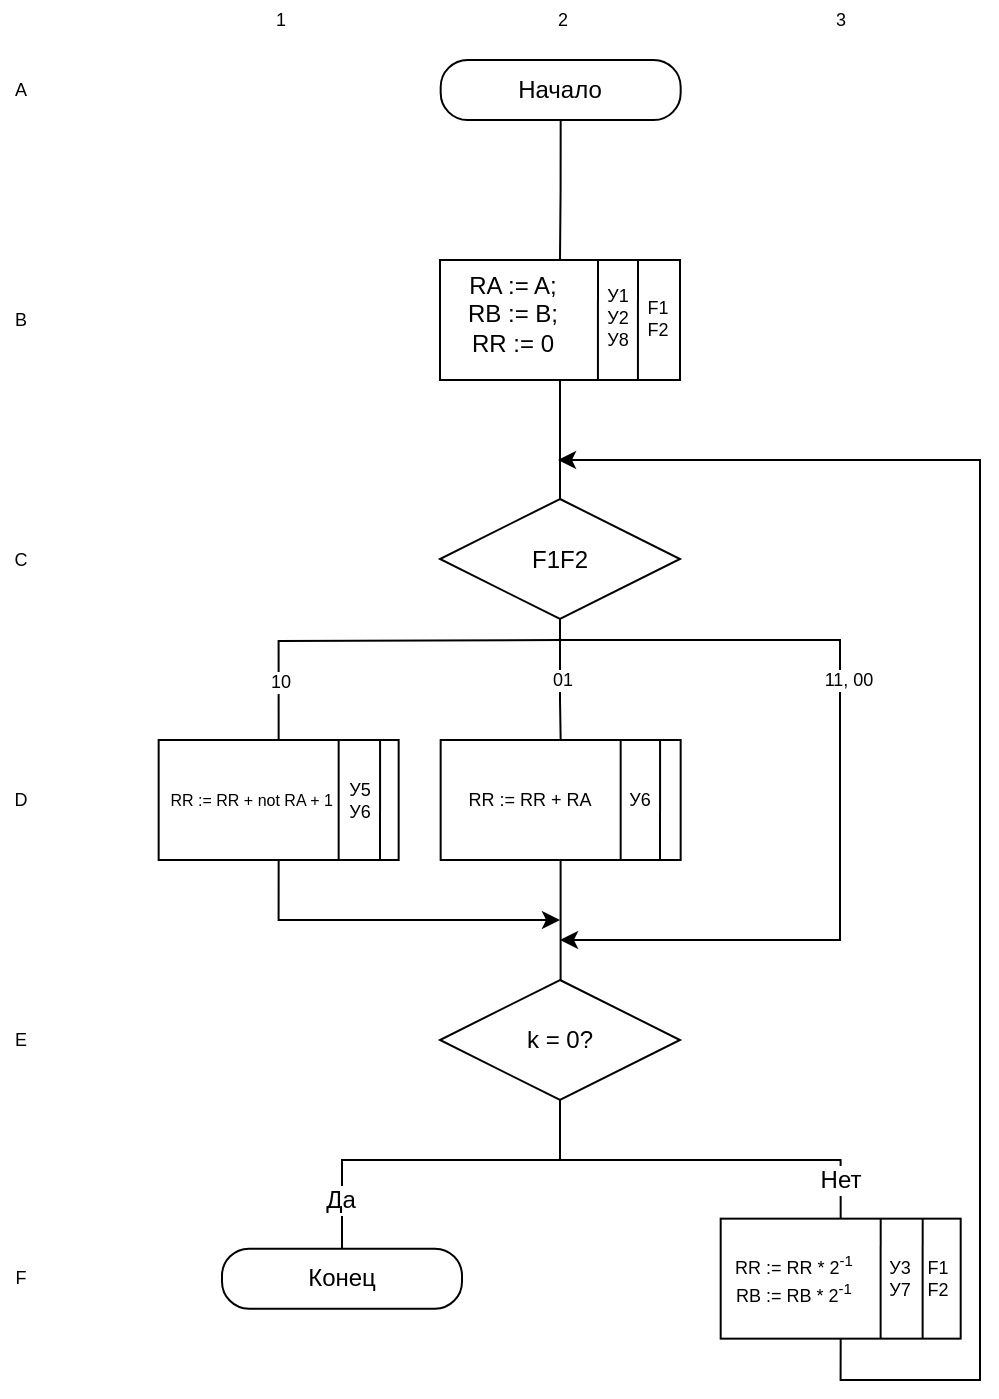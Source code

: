 <mxfile version="12.6.5" type="device"><diagram id="0Xj9pG9Dc0gPdoxJF_FF" name="Page-1"><mxGraphModel dx="390" dy="666" grid="1" gridSize="10" guides="1" tooltips="1" connect="1" arrows="1" fold="1" page="1" pageScale="1" pageWidth="827" pageHeight="1169" math="0" shadow="0"><root><mxCell id="0"/><mxCell id="1" parent="0"/><mxCell id="bupIdLqpLs4JdiVI-WUw-27" style="edgeStyle=orthogonalEdgeStyle;rounded=0;orthogonalLoop=1;jettySize=auto;html=1;exitX=0.5;exitY=1;exitDx=0;exitDy=0;fontSize=9;entryX=0.5;entryY=0;entryDx=0;entryDy=0;endArrow=none;endFill=0;" parent="1" source="bupIdLqpLs4JdiVI-WUw-26" target="bupIdLqpLs4JdiVI-WUw-9" edge="1"><mxGeometry relative="1" as="geometry"><mxPoint x="440" y="690" as="targetPoint"/><Array as="points"><mxPoint x="420" y="600"/><mxPoint x="311" y="600"/></Array></mxGeometry></mxCell><mxCell id="bupIdLqpLs4JdiVI-WUw-47" value="Да" style="text;html=1;align=center;verticalAlign=middle;resizable=0;points=[];;labelBackgroundColor=#ffffff;fontSize=12;" parent="bupIdLqpLs4JdiVI-WUw-27" vertex="1" connectable="0"><mxGeometry x="-0.408" y="-1" relative="1" as="geometry"><mxPoint x="-86" y="20.33" as="offset"/></mxGeometry></mxCell><mxCell id="bupIdLqpLs4JdiVI-WUw-28" style="edgeStyle=orthogonalEdgeStyle;rounded=0;orthogonalLoop=1;jettySize=auto;html=1;exitX=0.5;exitY=1;exitDx=0;exitDy=0;entryX=0.5;entryY=0;entryDx=0;entryDy=0;fontSize=9;endArrow=none;endFill=0;" parent="1" source="bupIdLqpLs4JdiVI-WUw-26" target="bupIdLqpLs4JdiVI-WUw-8" edge="1"><mxGeometry relative="1" as="geometry"><Array as="points"><mxPoint x="420" y="600"/><mxPoint x="560" y="600"/></Array><mxPoint x="349.33" y="610" as="targetPoint"/></mxGeometry></mxCell><mxCell id="UynlLevnCxsEaV0oTiwu-3" value="Нет" style="text;html=1;align=center;verticalAlign=middle;resizable=0;points=[];labelBackgroundColor=#ffffff;" vertex="1" connectable="0" parent="bupIdLqpLs4JdiVI-WUw-28"><mxGeometry x="-0.363" y="-3" relative="1" as="geometry"><mxPoint x="106.34" y="7" as="offset"/></mxGeometry></mxCell><mxCell id="bupIdLqpLs4JdiVI-WUw-26" value="k = 0?" style="rhombus;whiteSpace=wrap;html=1;" parent="1" vertex="1"><mxGeometry x="360" y="510" width="120" height="60" as="geometry"/></mxCell><mxCell id="bupIdLqpLs4JdiVI-WUw-39" style="edgeStyle=orthogonalEdgeStyle;rounded=0;orthogonalLoop=1;jettySize=auto;html=1;exitX=0.5;exitY=1;exitDx=0;exitDy=0;entryX=0.5;entryY=0;entryDx=0;entryDy=0;fontSize=9;endArrow=none;endFill=0;" parent="1" source="bupIdLqpLs4JdiVI-WUw-2" target="bupIdLqpLs4JdiVI-WUw-3" edge="1"><mxGeometry relative="1" as="geometry"><Array as="points"><mxPoint x="420" y="115"/><mxPoint x="420" y="115"/></Array></mxGeometry></mxCell><mxCell id="bupIdLqpLs4JdiVI-WUw-2" value="Начало" style="rounded=1;whiteSpace=wrap;html=1;imageHeight=24;arcSize=45;" parent="1" vertex="1"><mxGeometry x="360.34" y="50" width="120" height="30" as="geometry"/></mxCell><mxCell id="bupIdLqpLs4JdiVI-WUw-38" style="edgeStyle=orthogonalEdgeStyle;rounded=0;orthogonalLoop=1;jettySize=auto;html=1;exitX=0.5;exitY=1;exitDx=0;exitDy=0;fontSize=9;entryX=0.5;entryY=0;entryDx=0;entryDy=0;endArrow=none;endFill=0;" parent="1" source="bupIdLqpLs4JdiVI-WUw-3" target="bupIdLqpLs4JdiVI-WUw-4" edge="1"><mxGeometry relative="1" as="geometry"><mxPoint x="420" y="250" as="targetPoint"/></mxGeometry></mxCell><mxCell id="bupIdLqpLs4JdiVI-WUw-33" style="edgeStyle=orthogonalEdgeStyle;rounded=0;orthogonalLoop=1;jettySize=auto;html=1;entryX=0.5;entryY=0;entryDx=0;entryDy=0;fontSize=9;endArrow=none;endFill=0;" parent="1" target="bupIdLqpLs4JdiVI-WUw-5" edge="1"><mxGeometry relative="1" as="geometry"><mxPoint x="420" y="340" as="sourcePoint"/></mxGeometry></mxCell><mxCell id="bupIdLqpLs4JdiVI-WUw-43" value="10" style="text;html=1;align=center;verticalAlign=middle;resizable=0;points=[];;labelBackgroundColor=#ffffff;fontSize=9;" parent="bupIdLqpLs4JdiVI-WUw-33" vertex="1" connectable="0"><mxGeometry x="-0.253" relative="1" as="geometry"><mxPoint x="-68.91" y="20" as="offset"/></mxGeometry></mxCell><mxCell id="bupIdLqpLs4JdiVI-WUw-34" style="edgeStyle=orthogonalEdgeStyle;rounded=0;orthogonalLoop=1;jettySize=auto;html=1;exitX=0.5;exitY=1;exitDx=0;exitDy=0;entryX=0.5;entryY=0;entryDx=0;entryDy=0;fontSize=9;endArrow=none;endFill=0;" parent="1" source="bupIdLqpLs4JdiVI-WUw-4" target="bupIdLqpLs4JdiVI-WUw-6" edge="1"><mxGeometry relative="1" as="geometry"><Array as="points"><mxPoint x="420" y="370"/><mxPoint x="420" y="370"/></Array></mxGeometry></mxCell><mxCell id="bupIdLqpLs4JdiVI-WUw-44" value="01" style="text;html=1;align=center;verticalAlign=middle;resizable=0;points=[];;labelBackgroundColor=#ffffff;fontSize=9;" parent="bupIdLqpLs4JdiVI-WUw-34" vertex="1" connectable="0"><mxGeometry x="0.08" y="1" relative="1" as="geometry"><mxPoint x="-0.33" y="-2.44" as="offset"/></mxGeometry></mxCell><mxCell id="bupIdLqpLs4JdiVI-WUw-36" style="edgeStyle=orthogonalEdgeStyle;rounded=0;orthogonalLoop=1;jettySize=auto;html=1;fontSize=9;endArrow=classic;endFill=1;" parent="1" edge="1"><mxGeometry relative="1" as="geometry"><Array as="points"><mxPoint x="560" y="340"/><mxPoint x="560" y="490"/><mxPoint x="420" y="490"/></Array><mxPoint x="420" y="490" as="targetPoint"/><mxPoint x="420" y="340" as="sourcePoint"/></mxGeometry></mxCell><mxCell id="bupIdLqpLs4JdiVI-WUw-45" value="11, 00" style="text;html=1;align=center;verticalAlign=middle;resizable=0;points=[];;labelBackgroundColor=#ffffff;fontSize=9;" parent="bupIdLqpLs4JdiVI-WUw-36" vertex="1" connectable="0"><mxGeometry x="-0.404" y="-45" relative="1" as="geometry"><mxPoint x="15.34" y="-25" as="offset"/></mxGeometry></mxCell><mxCell id="bupIdLqpLs4JdiVI-WUw-4" value="" style="rhombus;whiteSpace=wrap;html=1;" parent="1" vertex="1"><mxGeometry x="360" y="269.5" width="120" height="60" as="geometry"/></mxCell><mxCell id="bupIdLqpLs4JdiVI-WUw-30" style="edgeStyle=orthogonalEdgeStyle;rounded=0;orthogonalLoop=1;jettySize=auto;html=1;fontSize=9;endArrow=classic;endFill=1;exitX=0.5;exitY=1;exitDx=0;exitDy=0;" parent="1" source="bupIdLqpLs4JdiVI-WUw-5" edge="1"><mxGeometry relative="1" as="geometry"><Array as="points"><mxPoint x="279" y="480"/></Array><mxPoint x="420" y="480" as="targetPoint"/><mxPoint x="279" y="470" as="sourcePoint"/></mxGeometry></mxCell><mxCell id="bupIdLqpLs4JdiVI-WUw-31" style="edgeStyle=orthogonalEdgeStyle;rounded=0;orthogonalLoop=1;jettySize=auto;html=1;fontSize=9;endArrow=none;endFill=0;" parent="1" source="bupIdLqpLs4JdiVI-WUw-6" target="bupIdLqpLs4JdiVI-WUw-26" edge="1"><mxGeometry relative="1" as="geometry"><mxPoint x="418.33" y="490" as="targetPoint"/><Array as="points"><mxPoint x="420" y="500"/><mxPoint x="420" y="500"/></Array></mxGeometry></mxCell><mxCell id="bupIdLqpLs4JdiVI-WUw-40" style="edgeStyle=orthogonalEdgeStyle;rounded=0;orthogonalLoop=1;jettySize=auto;html=1;fontSize=9;exitX=0.5;exitY=1;exitDx=0;exitDy=0;" parent="1" source="bupIdLqpLs4JdiVI-WUw-8" edge="1"><mxGeometry relative="1" as="geometry"><mxPoint x="419" y="250" as="targetPoint"/><Array as="points"><mxPoint x="560" y="710"/><mxPoint x="630" y="710"/><mxPoint x="630" y="250"/></Array><mxPoint x="419.143" y="566.5" as="sourcePoint"/></mxGeometry></mxCell><mxCell id="bupIdLqpLs4JdiVI-WUw-21" value="F1F2" style="text;html=1;strokeColor=none;fillColor=none;align=center;verticalAlign=middle;whiteSpace=wrap;rounded=0;" parent="1" vertex="1"><mxGeometry x="400" y="289.5" width="40" height="20" as="geometry"/></mxCell><mxCell id="yw8mlmXpFVjTmuV6UC6t-5" value="" style="group" parent="1" vertex="1" connectable="0"><mxGeometry x="360" y="150" width="120" height="60" as="geometry"/></mxCell><mxCell id="bupIdLqpLs4JdiVI-WUw-3" value="" style="rounded=0;whiteSpace=wrap;html=1;" parent="yw8mlmXpFVjTmuV6UC6t-5" vertex="1"><mxGeometry width="120" height="60" as="geometry"/></mxCell><mxCell id="bupIdLqpLs4JdiVI-WUw-18" value="" style="endArrow=none;html=1;exitX=0.583;exitY=1;exitDx=0;exitDy=0;exitPerimeter=0;" parent="yw8mlmXpFVjTmuV6UC6t-5" edge="1"><mxGeometry width="50" height="50" relative="1" as="geometry"><mxPoint x="78.96" y="60" as="sourcePoint"/><mxPoint x="79" as="targetPoint"/></mxGeometry></mxCell><mxCell id="bupIdLqpLs4JdiVI-WUw-19" value="" style="endArrow=none;html=1;exitX=0.583;exitY=1;exitDx=0;exitDy=0;exitPerimeter=0;" parent="yw8mlmXpFVjTmuV6UC6t-5" edge="1"><mxGeometry width="50" height="50" relative="1" as="geometry"><mxPoint x="98.96" y="60" as="sourcePoint"/><mxPoint x="99" as="targetPoint"/></mxGeometry></mxCell><mxCell id="bupIdLqpLs4JdiVI-WUw-20" value="RA := A;&lt;br&gt;RB := B;&lt;br&gt;RR := 0" style="text;html=1;strokeColor=none;fillColor=none;align=center;verticalAlign=middle;whiteSpace=wrap;rounded=0;" parent="yw8mlmXpFVjTmuV6UC6t-5" vertex="1"><mxGeometry y="3" width="73" height="48" as="geometry"/></mxCell><mxCell id="bupIdLqpLs4JdiVI-WUw-41" value="У1&lt;br&gt;У2&lt;br&gt;У8&lt;br&gt;" style="text;html=1;strokeColor=none;fillColor=none;align=center;verticalAlign=middle;whiteSpace=wrap;rounded=0;fontSize=9;" parent="yw8mlmXpFVjTmuV6UC6t-5" vertex="1"><mxGeometry x="84" y="19" width="10" height="20" as="geometry"/></mxCell><mxCell id="bupIdLqpLs4JdiVI-WUw-42" value="F1&lt;br&gt;F2" style="text;html=1;strokeColor=none;fillColor=none;align=center;verticalAlign=middle;whiteSpace=wrap;rounded=0;fontSize=9;" parent="yw8mlmXpFVjTmuV6UC6t-5" vertex="1"><mxGeometry x="104" y="19" width="10" height="20" as="geometry"/></mxCell><mxCell id="bupIdLqpLs4JdiVI-WUw-5" value="" style="rounded=0;whiteSpace=wrap;html=1;" parent="1" vertex="1"><mxGeometry x="219.33" y="390" width="120" height="60" as="geometry"/></mxCell><mxCell id="bupIdLqpLs4JdiVI-WUw-12" value="" style="endArrow=none;html=1;exitX=0.75;exitY=1;exitDx=0;exitDy=0;entryX=0.75;entryY=0;entryDx=0;entryDy=0;" parent="1" edge="1" target="bupIdLqpLs4JdiVI-WUw-5" source="bupIdLqpLs4JdiVI-WUw-5"><mxGeometry width="50" height="50" relative="1" as="geometry"><mxPoint x="291" y="450" as="sourcePoint"/><mxPoint x="291.04" y="390" as="targetPoint"/></mxGeometry></mxCell><mxCell id="bupIdLqpLs4JdiVI-WUw-13" value="" style="endArrow=none;html=1;exitX=0.583;exitY=1;exitDx=0;exitDy=0;exitPerimeter=0;" parent="1" edge="1"><mxGeometry width="50" height="50" relative="1" as="geometry"><mxPoint x="330.0" y="450" as="sourcePoint"/><mxPoint x="330.04" y="390" as="targetPoint"/></mxGeometry></mxCell><mxCell id="bupIdLqpLs4JdiVI-WUw-23" value="RR := RR + not RA + 1" style="text;strokeColor=none;fillColor=none;align=center;verticalAlign=middle;rounded=0;fontSize=8;fontStyle=0" parent="1" vertex="1"><mxGeometry x="230" y="397.5" width="71.67" height="45" as="geometry"/></mxCell><mxCell id="bupIdLqpLs4JdiVI-WUw-49" value="У5&lt;br&gt;У6" style="text;html=1;strokeColor=none;fillColor=none;align=center;verticalAlign=middle;whiteSpace=wrap;rounded=0;fontSize=9;" parent="1" vertex="1"><mxGeometry x="315" y="410" width="10" height="20" as="geometry"/></mxCell><mxCell id="yw8mlmXpFVjTmuV6UC6t-15" value="1" style="text;html=1;align=center;verticalAlign=middle;resizable=0;points=[];autosize=1;fontSize=9;" parent="1" vertex="1"><mxGeometry x="269.67" y="20" width="20" height="20" as="geometry"/></mxCell><mxCell id="yw8mlmXpFVjTmuV6UC6t-20" value="2" style="text;html=1;align=center;verticalAlign=middle;resizable=0;points=[];autosize=1;fontSize=9;" parent="1" vertex="1"><mxGeometry x="410.67" y="20" width="20" height="20" as="geometry"/></mxCell><mxCell id="yw8mlmXpFVjTmuV6UC6t-21" value="3" style="text;html=1;align=center;verticalAlign=middle;resizable=0;points=[];autosize=1;fontSize=9;" parent="1" vertex="1"><mxGeometry x="550.34" y="20" width="20" height="20" as="geometry"/></mxCell><mxCell id="yw8mlmXpFVjTmuV6UC6t-22" value="A" style="text;html=1;align=center;verticalAlign=middle;resizable=0;points=[];autosize=1;fontSize=9;" parent="1" vertex="1"><mxGeometry x="140" y="55" width="20" height="20" as="geometry"/></mxCell><mxCell id="yw8mlmXpFVjTmuV6UC6t-23" value="B" style="text;html=1;align=center;verticalAlign=middle;resizable=0;points=[];autosize=1;fontSize=9;" parent="1" vertex="1"><mxGeometry x="140" y="170" width="20" height="20" as="geometry"/></mxCell><mxCell id="yw8mlmXpFVjTmuV6UC6t-24" value="C" style="text;html=1;align=center;verticalAlign=middle;resizable=0;points=[];autosize=1;fontSize=9;" parent="1" vertex="1"><mxGeometry x="140" y="289.5" width="20" height="20" as="geometry"/></mxCell><mxCell id="yw8mlmXpFVjTmuV6UC6t-25" value="D" style="text;html=1;align=center;verticalAlign=middle;resizable=0;points=[];autosize=1;fontSize=9;" parent="1" vertex="1"><mxGeometry x="140" y="410" width="20" height="20" as="geometry"/></mxCell><mxCell id="yw8mlmXpFVjTmuV6UC6t-26" value="E" style="text;html=1;align=center;verticalAlign=middle;resizable=0;points=[];autosize=1;fontSize=9;" parent="1" vertex="1"><mxGeometry x="140" y="530" width="20" height="20" as="geometry"/></mxCell><mxCell id="yw8mlmXpFVjTmuV6UC6t-27" value="F" style="text;html=1;align=center;verticalAlign=middle;resizable=0;points=[];autosize=1;fontSize=9;" parent="1" vertex="1"><mxGeometry x="140" y="649.33" width="20" height="20" as="geometry"/></mxCell><mxCell id="bupIdLqpLs4JdiVI-WUw-9" value="Конец" style="rounded=1;whiteSpace=wrap;html=1;arcSize=45;" parent="1" vertex="1"><mxGeometry x="251.0" y="644.33" width="120" height="30" as="geometry"/></mxCell><mxCell id="UynlLevnCxsEaV0oTiwu-2" value="" style="group" vertex="1" connectable="0" parent="1"><mxGeometry x="500.34" y="629.33" width="120" height="60" as="geometry"/></mxCell><mxCell id="UynlLevnCxsEaV0oTiwu-1" value="" style="group" vertex="1" connectable="0" parent="UynlLevnCxsEaV0oTiwu-2"><mxGeometry width="120" height="60" as="geometry"/></mxCell><mxCell id="yw8mlmXpFVjTmuV6UC6t-12" value="" style="group" parent="UynlLevnCxsEaV0oTiwu-1" vertex="1" connectable="0"><mxGeometry width="120" height="60" as="geometry"/></mxCell><mxCell id="bupIdLqpLs4JdiVI-WUw-8" value="" style="rounded=0;whiteSpace=wrap;html=1;" parent="yw8mlmXpFVjTmuV6UC6t-12" vertex="1"><mxGeometry width="120" height="60" as="geometry"/></mxCell><mxCell id="bupIdLqpLs4JdiVI-WUw-16" value="" style="endArrow=none;html=1;exitX=0.583;exitY=1;exitDx=0;exitDy=0;exitPerimeter=0;" parent="yw8mlmXpFVjTmuV6UC6t-12" edge="1"><mxGeometry width="50" height="50" relative="1" as="geometry"><mxPoint x="79.96" y="60" as="sourcePoint"/><mxPoint x="80" as="targetPoint"/></mxGeometry></mxCell><mxCell id="bupIdLqpLs4JdiVI-WUw-17" value="" style="endArrow=none;html=1;exitX=0.583;exitY=1;exitDx=0;exitDy=0;exitPerimeter=0;" parent="yw8mlmXpFVjTmuV6UC6t-12" edge="1"><mxGeometry width="50" height="50" relative="1" as="geometry"><mxPoint x="100.96" y="60" as="sourcePoint"/><mxPoint x="101" as="targetPoint"/></mxGeometry></mxCell><mxCell id="bupIdLqpLs4JdiVI-WUw-50" value="У3&lt;br&gt;У7" style="text;html=1;strokeColor=none;fillColor=none;align=center;verticalAlign=middle;whiteSpace=wrap;rounded=0;fontSize=9;" parent="yw8mlmXpFVjTmuV6UC6t-12" vertex="1"><mxGeometry x="85" y="20" width="10" height="20" as="geometry"/></mxCell><mxCell id="bupIdLqpLs4JdiVI-WUw-51" value="F1&lt;br&gt;F2" style="text;html=1;strokeColor=none;fillColor=none;align=center;verticalAlign=middle;whiteSpace=wrap;rounded=0;fontSize=9;" parent="yw8mlmXpFVjTmuV6UC6t-12" vertex="1"><mxGeometry x="104" y="20" width="10" height="20" as="geometry"/></mxCell><mxCell id="bupIdLqpLs4JdiVI-WUw-37" value="RR := RR * 2&lt;sup&gt;-1&lt;br&gt;&lt;/sup&gt;RB := RB * 2&lt;sup&gt;-1&lt;br&gt;&lt;/sup&gt;" style="text;html=1;strokeColor=none;fillColor=none;align=center;verticalAlign=middle;whiteSpace=wrap;rounded=0;fontSize=9;" parent="yw8mlmXpFVjTmuV6UC6t-12" vertex="1"><mxGeometry y="7.5" width="74" height="45" as="geometry"/></mxCell><mxCell id="UynlLevnCxsEaV0oTiwu-4" value="" style="group" vertex="1" connectable="0" parent="1"><mxGeometry x="360.33" y="390" width="120" height="60" as="geometry"/></mxCell><mxCell id="yw8mlmXpFVjTmuV6UC6t-7" value="" style="group" parent="UynlLevnCxsEaV0oTiwu-4" vertex="1" connectable="0"><mxGeometry width="120" height="60" as="geometry"/></mxCell><mxCell id="bupIdLqpLs4JdiVI-WUw-6" value="" style="rounded=0;whiteSpace=wrap;html=1;" parent="yw8mlmXpFVjTmuV6UC6t-7" vertex="1"><mxGeometry width="120" height="60" as="geometry"/></mxCell><mxCell id="bupIdLqpLs4JdiVI-WUw-14" value="" style="endArrow=none;html=1;exitX=0.75;exitY=1;exitDx=0;exitDy=0;entryX=0.75;entryY=0;entryDx=0;entryDy=0;" parent="yw8mlmXpFVjTmuV6UC6t-7" edge="1" target="bupIdLqpLs4JdiVI-WUw-6" source="bupIdLqpLs4JdiVI-WUw-6"><mxGeometry width="50" height="50" relative="1" as="geometry"><mxPoint x="70.0" y="60" as="sourcePoint"/><mxPoint x="70.04" as="targetPoint"/></mxGeometry></mxCell><mxCell id="bupIdLqpLs4JdiVI-WUw-15" value="" style="endArrow=none;html=1;exitX=0.583;exitY=1;exitDx=0;exitDy=0;exitPerimeter=0;" parent="yw8mlmXpFVjTmuV6UC6t-7" edge="1"><mxGeometry width="50" height="50" relative="1" as="geometry"><mxPoint x="109.67" y="60" as="sourcePoint"/><mxPoint x="109.71" as="targetPoint"/></mxGeometry></mxCell><mxCell id="bupIdLqpLs4JdiVI-WUw-24" value="RR := RR + RA" style="text;html=1;strokeColor=none;fillColor=none;align=center;verticalAlign=middle;whiteSpace=wrap;rounded=0;fontSize=9;" parent="yw8mlmXpFVjTmuV6UC6t-7" vertex="1"><mxGeometry x="9.67" y="7.5" width="70" height="45" as="geometry"/></mxCell><mxCell id="bupIdLqpLs4JdiVI-WUw-48" value="У6" style="text;html=1;strokeColor=none;fillColor=none;align=center;verticalAlign=middle;whiteSpace=wrap;rounded=0;fontSize=9;" parent="yw8mlmXpFVjTmuV6UC6t-7" vertex="1"><mxGeometry x="94.67" y="20" width="10" height="20" as="geometry"/></mxCell></root></mxGraphModel></diagram></mxfile>